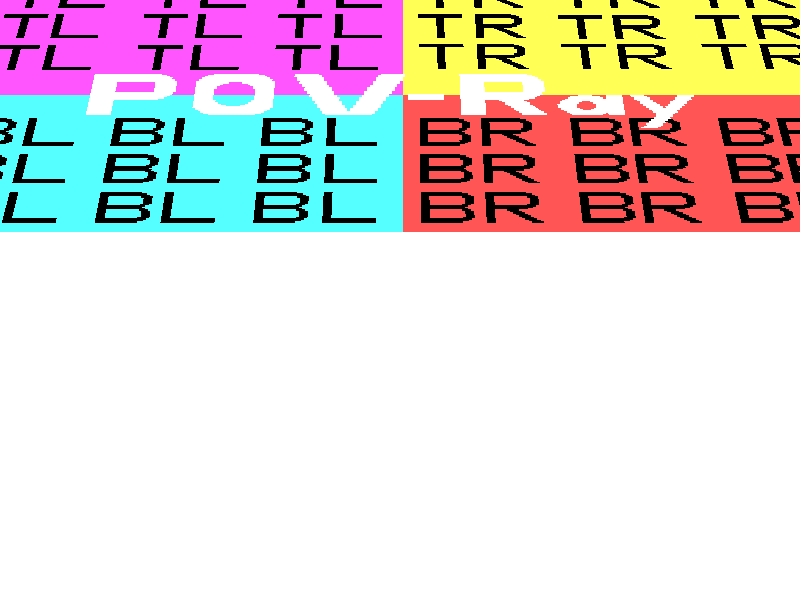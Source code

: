 // Persistence Of Vision raytracer version 3.1 sample file.
//
// This scene shows the effect of a partially transparent image
// map inside a participating medium.
//

//
// The camera.
//

camera {
  location <0, 3, -10>
  look_at <0, -0.5, 0>
  angle 10
}

//
// Add media. 
//

media {
  intervals 40          
  scattering { 1, rgb 0.1}
  samples 1, 10
  confidence 0.9999
  variance 1/1000
  ratio 0.8
}

//
// A shadowless light source that does not interact with the atmosphere.
//

light_source { <100, 100, -100> color rgb 0.3 
  media_interaction off 
  shadowless 
}

//
// A spotlight pointing at the image map.
//

light_source {
  <0, 5, 0> 
  color rgb 4
  spotlight 
  point_at <0, 0, 0>
  falloff 10
  radius 8
  media_interaction on
}

//
// The partially translucent image map.
//

polygon {
  5, <-1, -1, 0>, <1, -1, 0>, <1, 1, 0>, <-1, 1, 0>, <-1, -1, 0>
  pigment { 
    image_map { 
      png "test.png" 
      once 
      transmit 5, 1 
    } 
    translate <-0.5, -0.5, 0> 
  }
  scale 2
  rotate 90*x
  hollow
}

//
// The ground. 
//

plane { y, -1 pigment { color rgb 1 } hollow }

